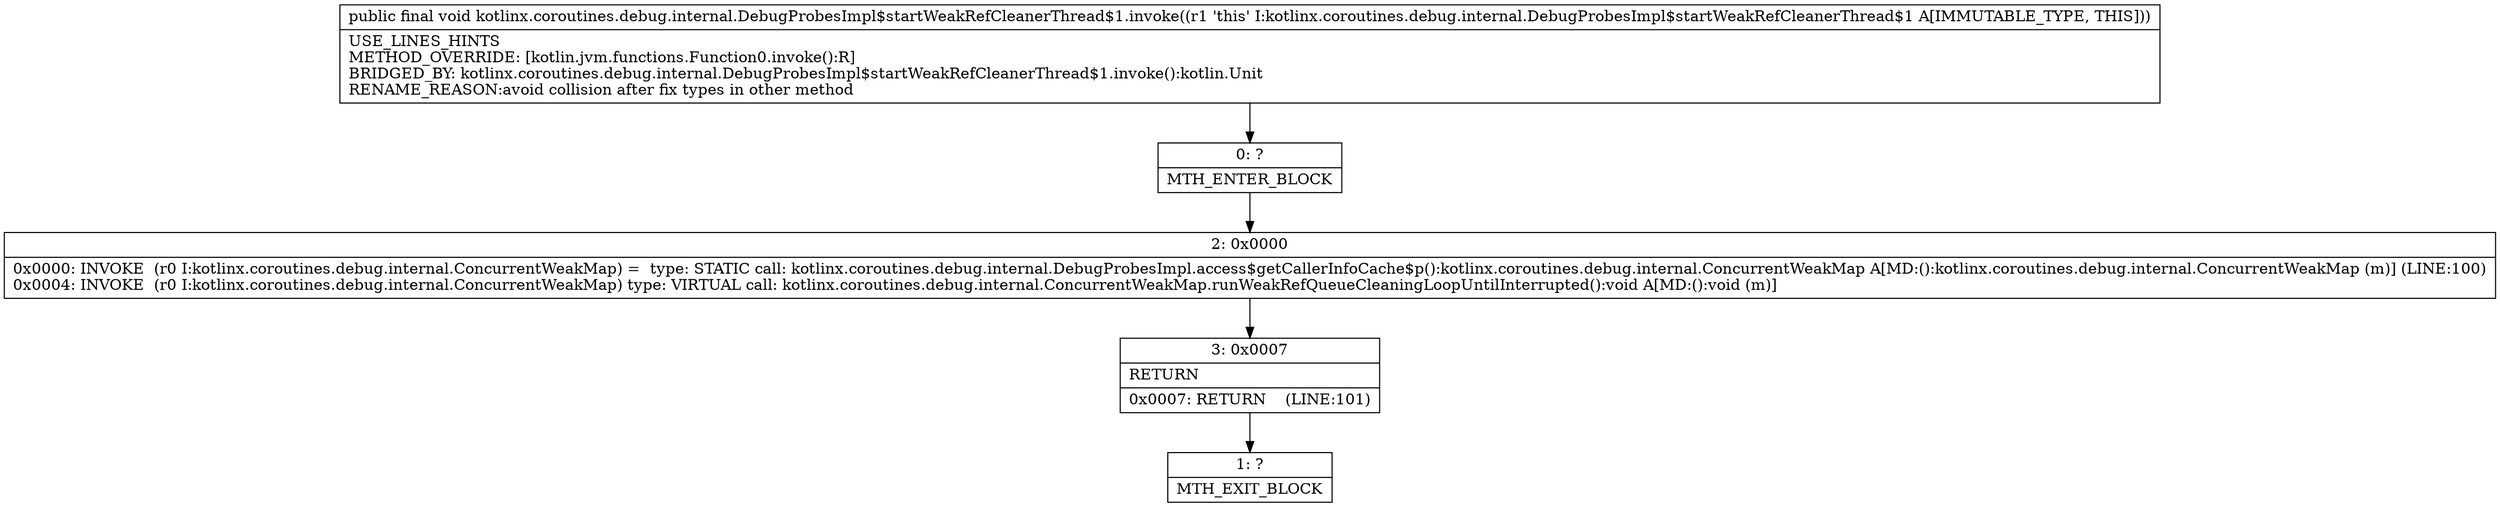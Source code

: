 digraph "CFG forkotlinx.coroutines.debug.internal.DebugProbesImpl$startWeakRefCleanerThread$1.invoke()V" {
Node_0 [shape=record,label="{0\:\ ?|MTH_ENTER_BLOCK\l}"];
Node_2 [shape=record,label="{2\:\ 0x0000|0x0000: INVOKE  (r0 I:kotlinx.coroutines.debug.internal.ConcurrentWeakMap) =  type: STATIC call: kotlinx.coroutines.debug.internal.DebugProbesImpl.access$getCallerInfoCache$p():kotlinx.coroutines.debug.internal.ConcurrentWeakMap A[MD:():kotlinx.coroutines.debug.internal.ConcurrentWeakMap (m)] (LINE:100)\l0x0004: INVOKE  (r0 I:kotlinx.coroutines.debug.internal.ConcurrentWeakMap) type: VIRTUAL call: kotlinx.coroutines.debug.internal.ConcurrentWeakMap.runWeakRefQueueCleaningLoopUntilInterrupted():void A[MD:():void (m)]\l}"];
Node_3 [shape=record,label="{3\:\ 0x0007|RETURN\l|0x0007: RETURN    (LINE:101)\l}"];
Node_1 [shape=record,label="{1\:\ ?|MTH_EXIT_BLOCK\l}"];
MethodNode[shape=record,label="{public final void kotlinx.coroutines.debug.internal.DebugProbesImpl$startWeakRefCleanerThread$1.invoke((r1 'this' I:kotlinx.coroutines.debug.internal.DebugProbesImpl$startWeakRefCleanerThread$1 A[IMMUTABLE_TYPE, THIS]))  | USE_LINES_HINTS\lMETHOD_OVERRIDE: [kotlin.jvm.functions.Function0.invoke():R]\lBRIDGED_BY: kotlinx.coroutines.debug.internal.DebugProbesImpl$startWeakRefCleanerThread$1.invoke():kotlin.Unit\lRENAME_REASON:avoid collision after fix types in other method\l}"];
MethodNode -> Node_0;Node_0 -> Node_2;
Node_2 -> Node_3;
Node_3 -> Node_1;
}

